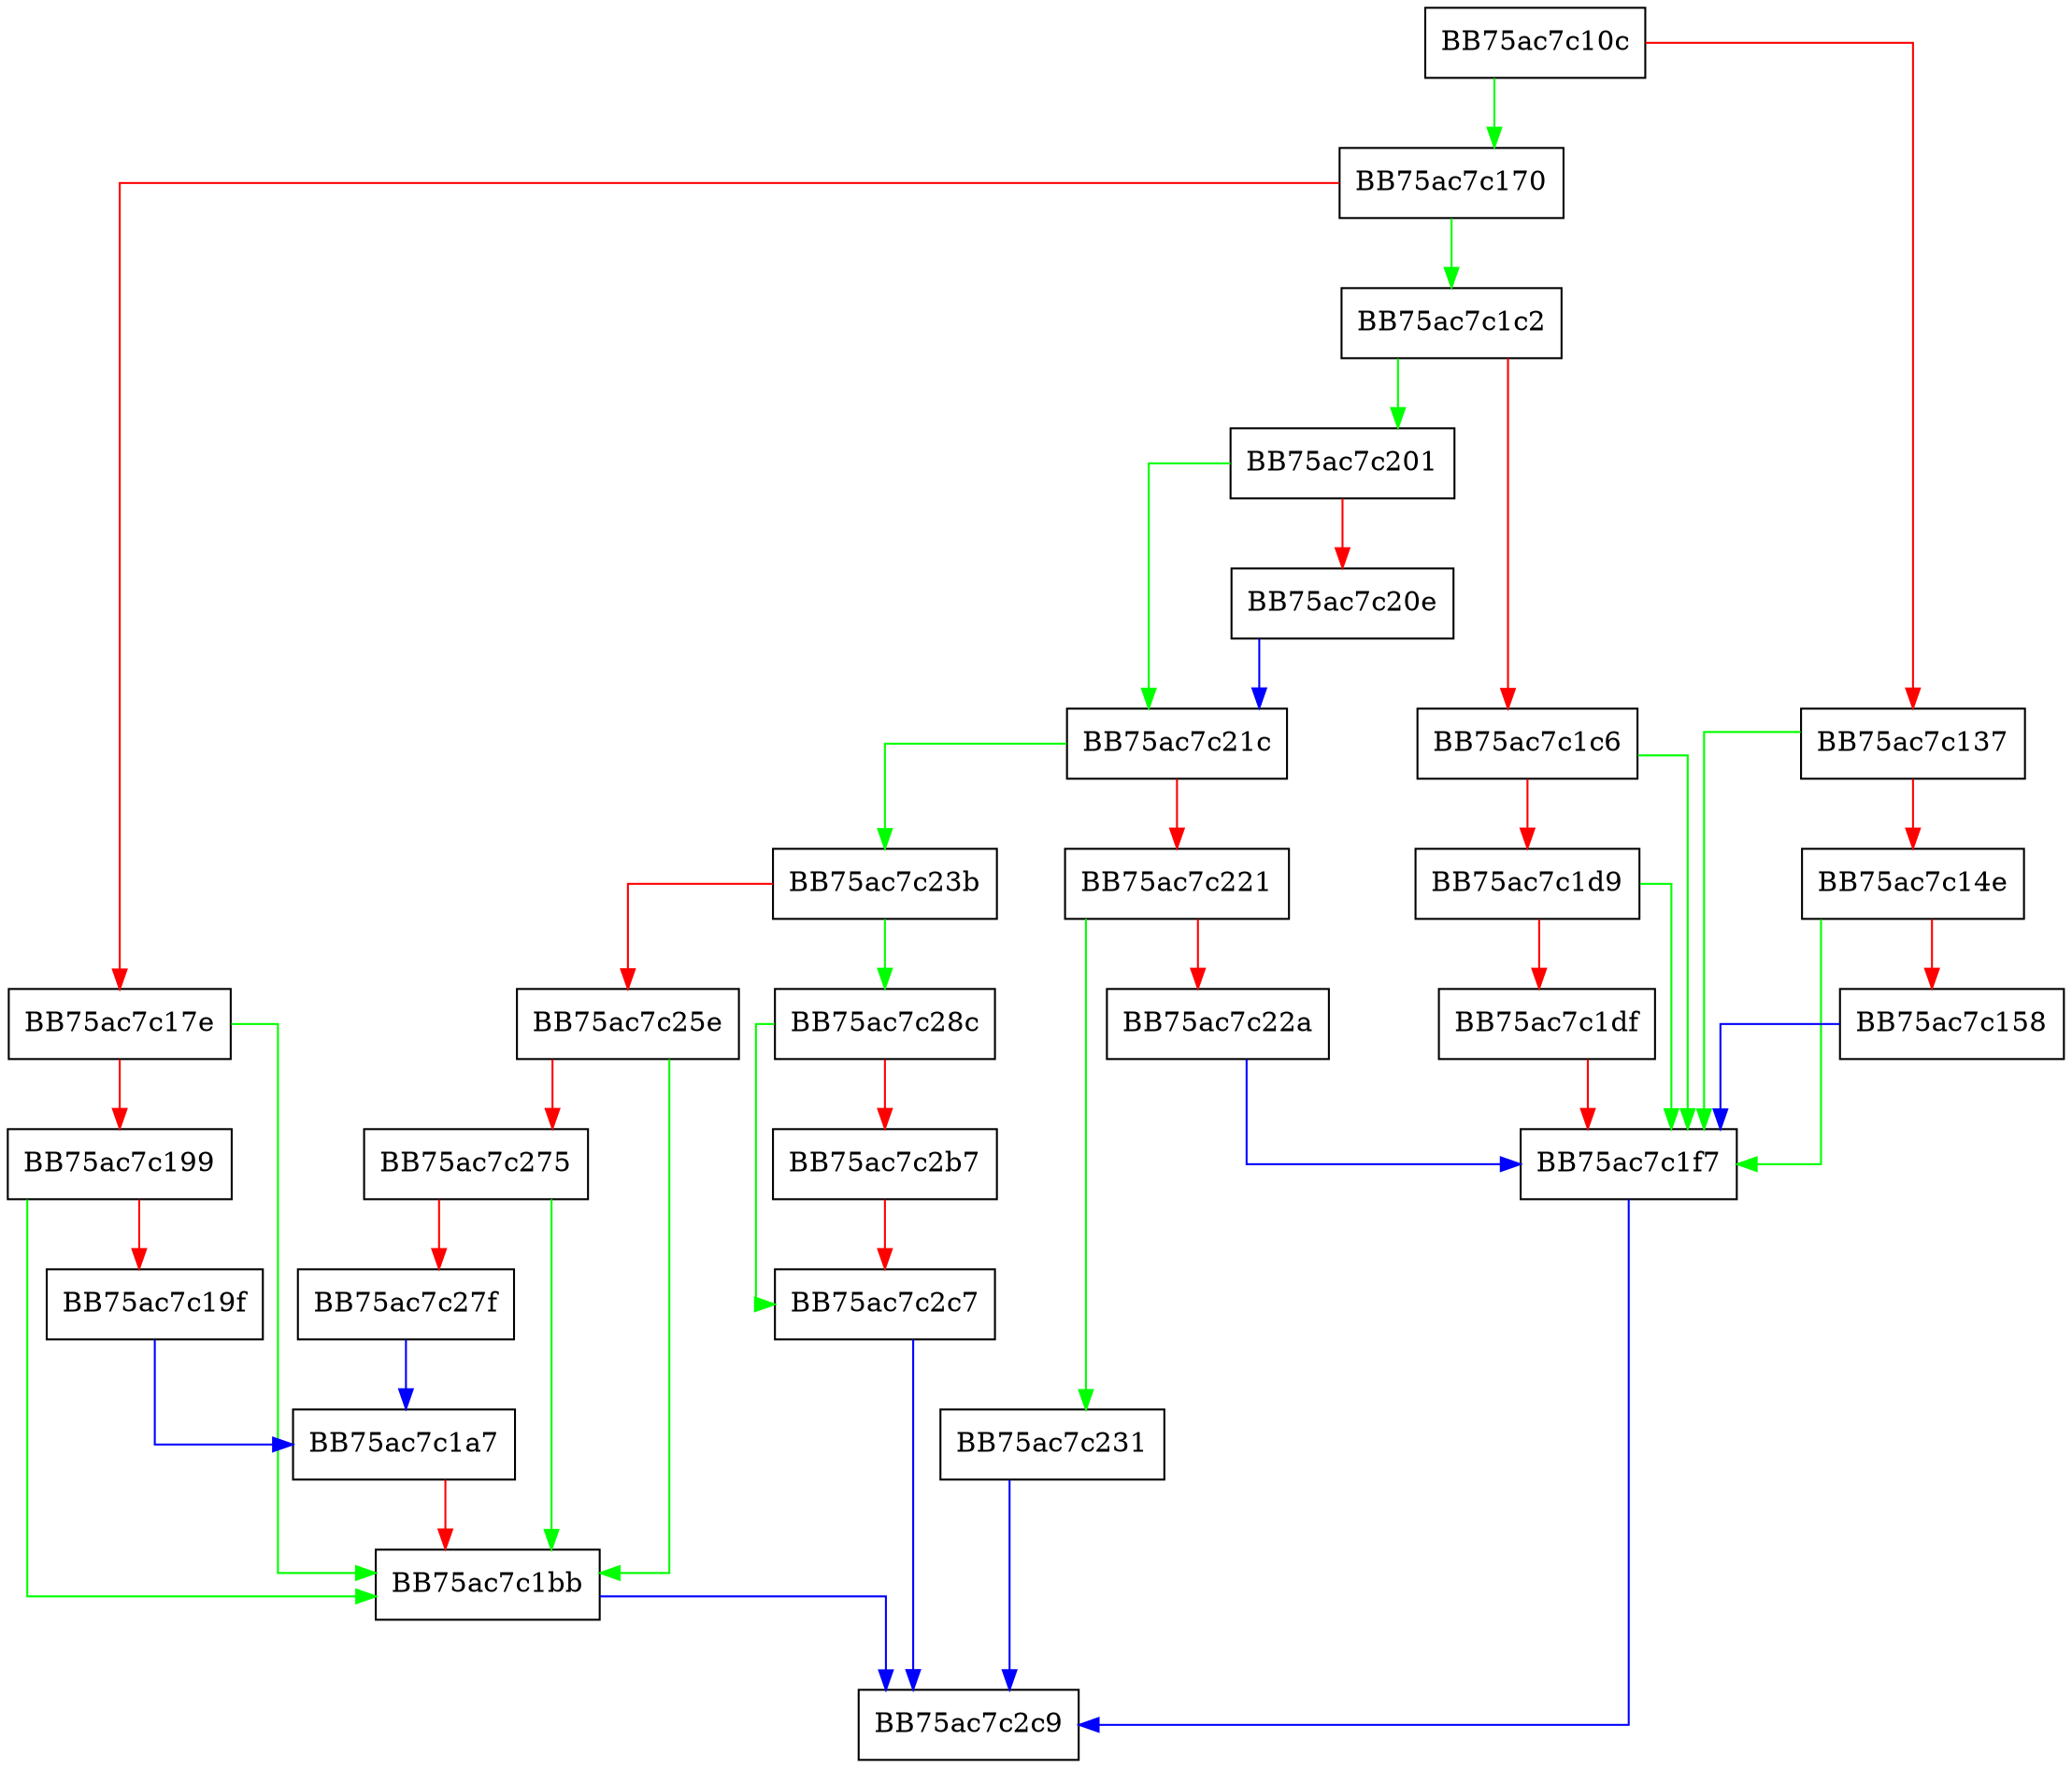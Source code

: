 digraph RecoverToFolder {
  node [shape="box"];
  graph [splines=ortho];
  BB75ac7c10c -> BB75ac7c170 [color="green"];
  BB75ac7c10c -> BB75ac7c137 [color="red"];
  BB75ac7c137 -> BB75ac7c1f7 [color="green"];
  BB75ac7c137 -> BB75ac7c14e [color="red"];
  BB75ac7c14e -> BB75ac7c1f7 [color="green"];
  BB75ac7c14e -> BB75ac7c158 [color="red"];
  BB75ac7c158 -> BB75ac7c1f7 [color="blue"];
  BB75ac7c170 -> BB75ac7c1c2 [color="green"];
  BB75ac7c170 -> BB75ac7c17e [color="red"];
  BB75ac7c17e -> BB75ac7c1bb [color="green"];
  BB75ac7c17e -> BB75ac7c199 [color="red"];
  BB75ac7c199 -> BB75ac7c1bb [color="green"];
  BB75ac7c199 -> BB75ac7c19f [color="red"];
  BB75ac7c19f -> BB75ac7c1a7 [color="blue"];
  BB75ac7c1a7 -> BB75ac7c1bb [color="red"];
  BB75ac7c1bb -> BB75ac7c2c9 [color="blue"];
  BB75ac7c1c2 -> BB75ac7c201 [color="green"];
  BB75ac7c1c2 -> BB75ac7c1c6 [color="red"];
  BB75ac7c1c6 -> BB75ac7c1f7 [color="green"];
  BB75ac7c1c6 -> BB75ac7c1d9 [color="red"];
  BB75ac7c1d9 -> BB75ac7c1f7 [color="green"];
  BB75ac7c1d9 -> BB75ac7c1df [color="red"];
  BB75ac7c1df -> BB75ac7c1f7 [color="red"];
  BB75ac7c1f7 -> BB75ac7c2c9 [color="blue"];
  BB75ac7c201 -> BB75ac7c21c [color="green"];
  BB75ac7c201 -> BB75ac7c20e [color="red"];
  BB75ac7c20e -> BB75ac7c21c [color="blue"];
  BB75ac7c21c -> BB75ac7c23b [color="green"];
  BB75ac7c21c -> BB75ac7c221 [color="red"];
  BB75ac7c221 -> BB75ac7c231 [color="green"];
  BB75ac7c221 -> BB75ac7c22a [color="red"];
  BB75ac7c22a -> BB75ac7c1f7 [color="blue"];
  BB75ac7c231 -> BB75ac7c2c9 [color="blue"];
  BB75ac7c23b -> BB75ac7c28c [color="green"];
  BB75ac7c23b -> BB75ac7c25e [color="red"];
  BB75ac7c25e -> BB75ac7c1bb [color="green"];
  BB75ac7c25e -> BB75ac7c275 [color="red"];
  BB75ac7c275 -> BB75ac7c1bb [color="green"];
  BB75ac7c275 -> BB75ac7c27f [color="red"];
  BB75ac7c27f -> BB75ac7c1a7 [color="blue"];
  BB75ac7c28c -> BB75ac7c2c7 [color="green"];
  BB75ac7c28c -> BB75ac7c2b7 [color="red"];
  BB75ac7c2b7 -> BB75ac7c2c7 [color="red"];
  BB75ac7c2c7 -> BB75ac7c2c9 [color="blue"];
}